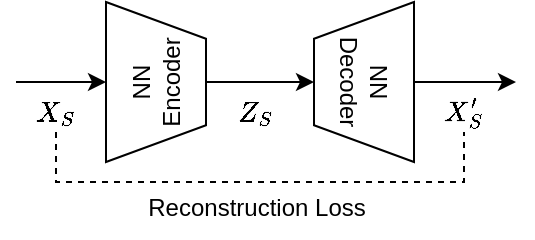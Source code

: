 <mxfile version="26.1.0">
  <diagram name="第 1 页" id="gtqucVPAsrW2I5IQOrAU">
    <mxGraphModel dx="1221" dy="717" grid="1" gridSize="10" guides="1" tooltips="1" connect="1" arrows="1" fold="1" page="1" pageScale="1" pageWidth="827" pageHeight="1169" math="1" shadow="0">
      <root>
        <mxCell id="0" />
        <mxCell id="1" parent="0" />
        <mxCell id="JAz1HJUpvoua54ni8l3E-70" style="edgeStyle=orthogonalEdgeStyle;rounded=0;orthogonalLoop=1;jettySize=auto;html=1;entryX=0.5;entryY=1;entryDx=0;entryDy=0;endArrow=none;startFill=0;dashed=1;" edge="1" parent="1" source="JAz1HJUpvoua54ni8l3E-48" target="JAz1HJUpvoua54ni8l3E-69">
          <mxGeometry relative="1" as="geometry">
            <Array as="points">
              <mxPoint x="260" y="610" />
              <mxPoint x="464" y="610" />
            </Array>
          </mxGeometry>
        </mxCell>
        <mxCell id="JAz1HJUpvoua54ni8l3E-48" value="&lt;div&gt;`X_S`&lt;/div&gt;" style="text;html=1;align=center;verticalAlign=middle;whiteSpace=wrap;rounded=0;" vertex="1" parent="1">
          <mxGeometry x="250" y="565" width="20" height="20" as="geometry" />
        </mxCell>
        <mxCell id="JAz1HJUpvoua54ni8l3E-64" value="" style="edgeStyle=orthogonalEdgeStyle;rounded=0;orthogonalLoop=1;jettySize=auto;html=1;" edge="1" parent="1" source="JAz1HJUpvoua54ni8l3E-57" target="JAz1HJUpvoua54ni8l3E-63">
          <mxGeometry relative="1" as="geometry" />
        </mxCell>
        <mxCell id="JAz1HJUpvoua54ni8l3E-57" value="&lt;div&gt;NN&lt;/div&gt;&lt;div&gt;Encoder&lt;/div&gt;" style="verticalLabelPosition=middle;verticalAlign=middle;html=1;shape=trapezoid;perimeter=trapezoidPerimeter;whiteSpace=wrap;size=0.23;arcSize=10;flipV=1;labelPosition=center;align=center;rotation=-90;" vertex="1" parent="1">
          <mxGeometry x="270" y="535" width="80" height="50" as="geometry" />
        </mxCell>
        <mxCell id="JAz1HJUpvoua54ni8l3E-61" value="" style="endArrow=classic;html=1;rounded=0;entryX=0.5;entryY=0;entryDx=0;entryDy=0;" edge="1" parent="1" target="JAz1HJUpvoua54ni8l3E-57">
          <mxGeometry width="50" height="50" relative="1" as="geometry">
            <mxPoint x="240" y="560" as="sourcePoint" />
            <mxPoint x="278" y="560" as="targetPoint" />
          </mxGeometry>
        </mxCell>
        <mxCell id="JAz1HJUpvoua54ni8l3E-63" value="&lt;div&gt;NN&lt;/div&gt;&lt;div&gt;Decoder&lt;/div&gt;" style="verticalLabelPosition=middle;verticalAlign=middle;html=1;shape=trapezoid;perimeter=trapezoidPerimeter;whiteSpace=wrap;size=0.23;arcSize=10;flipV=1;labelPosition=center;align=center;rotation=90;" vertex="1" parent="1">
          <mxGeometry x="374" y="535" width="80" height="50" as="geometry" />
        </mxCell>
        <mxCell id="JAz1HJUpvoua54ni8l3E-67" value="&lt;div&gt;`Z_S`&lt;/div&gt;" style="text;html=1;align=center;verticalAlign=middle;whiteSpace=wrap;rounded=0;" vertex="1" parent="1">
          <mxGeometry x="350" y="565" width="20" height="20" as="geometry" />
        </mxCell>
        <mxCell id="JAz1HJUpvoua54ni8l3E-68" value="" style="endArrow=classic;html=1;rounded=0;exitX=0.5;exitY=0;exitDx=0;exitDy=0;" edge="1" parent="1" source="JAz1HJUpvoua54ni8l3E-63">
          <mxGeometry width="50" height="50" relative="1" as="geometry">
            <mxPoint x="390" y="630" as="sourcePoint" />
            <mxPoint x="490" y="560" as="targetPoint" />
          </mxGeometry>
        </mxCell>
        <mxCell id="JAz1HJUpvoua54ni8l3E-69" value="&lt;div&gt;$$X&#39;_S$$&lt;/div&gt;" style="text;html=1;align=center;verticalAlign=middle;whiteSpace=wrap;rounded=0;" vertex="1" parent="1">
          <mxGeometry x="454" y="565" width="20" height="20" as="geometry" />
        </mxCell>
        <mxCell id="JAz1HJUpvoua54ni8l3E-71" value="Reconstruction Loss" style="text;html=1;align=center;verticalAlign=middle;resizable=0;points=[];autosize=1;strokeColor=none;fillColor=none;" vertex="1" parent="1">
          <mxGeometry x="290" y="608" width="140" height="30" as="geometry" />
        </mxCell>
      </root>
    </mxGraphModel>
  </diagram>
</mxfile>
